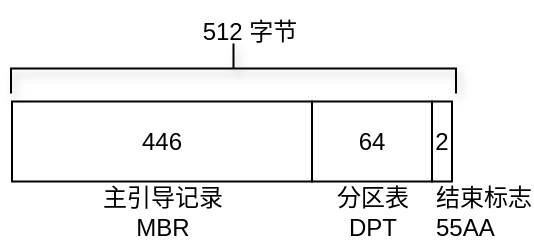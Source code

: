 <mxfile version="22.0.3" type="device">
  <diagram name="第 1 页" id="M9EK4m7yVPaGvV4JPBTr">
    <mxGraphModel dx="713" dy="417" grid="1" gridSize="10" guides="1" tooltips="1" connect="1" arrows="1" fold="1" page="1" pageScale="1" pageWidth="827" pageHeight="1169" math="0" shadow="0">
      <root>
        <mxCell id="0" />
        <mxCell id="1" parent="0" />
        <mxCell id="nRbMfiGqR0tyzPLJxCoK-1" value="446" style="rounded=0;whiteSpace=wrap;html=1;" vertex="1" parent="1">
          <mxGeometry x="10" y="57.75" width="150" height="40" as="geometry" />
        </mxCell>
        <mxCell id="nRbMfiGqR0tyzPLJxCoK-3" value="64" style="rounded=0;whiteSpace=wrap;html=1;" vertex="1" parent="1">
          <mxGeometry x="160" y="57.75" width="60" height="40" as="geometry" />
        </mxCell>
        <mxCell id="nRbMfiGqR0tyzPLJxCoK-4" value="2" style="rounded=0;whiteSpace=wrap;html=1;" vertex="1" parent="1">
          <mxGeometry x="220" y="57.75" width="10" height="40" as="geometry" />
        </mxCell>
        <mxCell id="nRbMfiGqR0tyzPLJxCoK-5" value="" style="strokeWidth=1;html=1;shape=mxgraph.flowchart.annotation_2;align=left;labelPosition=right;pointerEvents=1;rotation=90;shadow=1;fillColor=default;fillStyle=auto;" vertex="1" parent="1">
          <mxGeometry x="108.25" y="-70" width="25" height="222.5" as="geometry" />
        </mxCell>
        <mxCell id="nRbMfiGqR0tyzPLJxCoK-6" value="512 字节" style="text;html=1;strokeColor=none;fillColor=none;align=center;verticalAlign=middle;whiteSpace=wrap;rounded=0;" vertex="1" parent="1">
          <mxGeometry x="99.25" y="7.75" width="60" height="30" as="geometry" />
        </mxCell>
        <mxCell id="nRbMfiGqR0tyzPLJxCoK-7" value="主引导记录MBR" style="text;html=1;strokeColor=none;fillColor=none;align=center;verticalAlign=middle;whiteSpace=wrap;rounded=0;" vertex="1" parent="1">
          <mxGeometry x="49.62" y="97.75" width="70.75" height="30" as="geometry" />
        </mxCell>
        <mxCell id="nRbMfiGqR0tyzPLJxCoK-9" value="分区表&lt;br&gt;DPT" style="text;html=1;strokeColor=none;fillColor=none;align=center;verticalAlign=middle;whiteSpace=wrap;rounded=0;" vertex="1" parent="1">
          <mxGeometry x="154.62" y="97.75" width="70.75" height="30" as="geometry" />
        </mxCell>
        <mxCell id="nRbMfiGqR0tyzPLJxCoK-10" value="结束标志&lt;br&gt;55AA" style="text;html=1;strokeColor=none;fillColor=none;align=left;verticalAlign=middle;whiteSpace=wrap;rounded=0;" vertex="1" parent="1">
          <mxGeometry x="220" y="97.75" width="50" height="30" as="geometry" />
        </mxCell>
      </root>
    </mxGraphModel>
  </diagram>
</mxfile>
